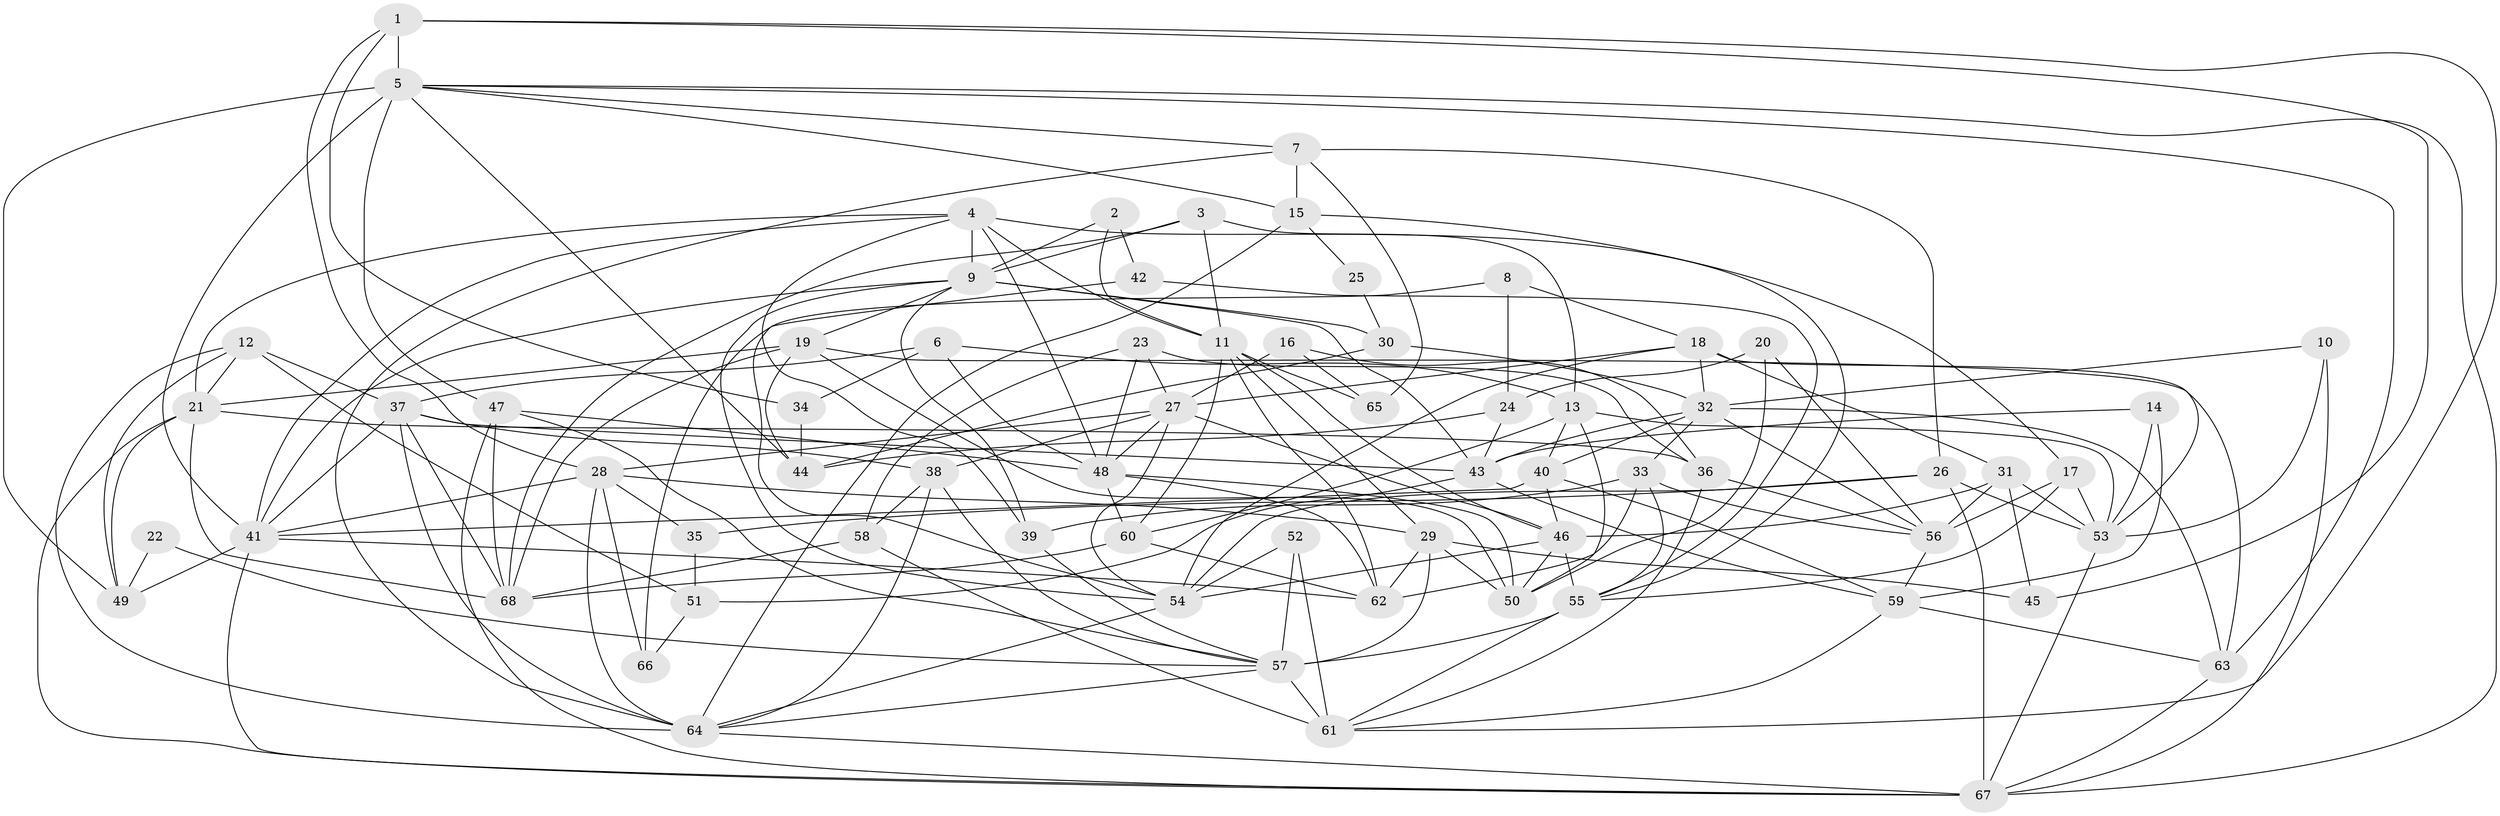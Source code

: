 // original degree distribution, {3: 0.25735294117647056, 5: 0.22058823529411764, 4: 0.2647058823529412, 6: 0.08823529411764706, 7: 0.022058823529411766, 8: 0.014705882352941176, 2: 0.1323529411764706}
// Generated by graph-tools (version 1.1) at 2025/02/03/09/25 03:02:00]
// undirected, 68 vertices, 184 edges
graph export_dot {
graph [start="1"]
  node [color=gray90,style=filled];
  1;
  2;
  3;
  4;
  5;
  6;
  7;
  8;
  9;
  10;
  11;
  12;
  13;
  14;
  15;
  16;
  17;
  18;
  19;
  20;
  21;
  22;
  23;
  24;
  25;
  26;
  27;
  28;
  29;
  30;
  31;
  32;
  33;
  34;
  35;
  36;
  37;
  38;
  39;
  40;
  41;
  42;
  43;
  44;
  45;
  46;
  47;
  48;
  49;
  50;
  51;
  52;
  53;
  54;
  55;
  56;
  57;
  58;
  59;
  60;
  61;
  62;
  63;
  64;
  65;
  66;
  67;
  68;
  1 -- 5 [weight=1.0];
  1 -- 28 [weight=1.0];
  1 -- 34 [weight=1.0];
  1 -- 45 [weight=1.0];
  1 -- 61 [weight=1.0];
  2 -- 9 [weight=1.0];
  2 -- 11 [weight=1.0];
  2 -- 42 [weight=2.0];
  3 -- 9 [weight=1.0];
  3 -- 11 [weight=1.0];
  3 -- 13 [weight=1.0];
  3 -- 68 [weight=1.0];
  4 -- 9 [weight=1.0];
  4 -- 11 [weight=1.0];
  4 -- 21 [weight=1.0];
  4 -- 39 [weight=1.0];
  4 -- 41 [weight=1.0];
  4 -- 48 [weight=1.0];
  4 -- 55 [weight=1.0];
  5 -- 7 [weight=1.0];
  5 -- 15 [weight=1.0];
  5 -- 41 [weight=1.0];
  5 -- 44 [weight=1.0];
  5 -- 47 [weight=1.0];
  5 -- 49 [weight=2.0];
  5 -- 63 [weight=1.0];
  5 -- 67 [weight=1.0];
  6 -- 13 [weight=1.0];
  6 -- 34 [weight=1.0];
  6 -- 37 [weight=1.0];
  6 -- 48 [weight=1.0];
  7 -- 15 [weight=1.0];
  7 -- 26 [weight=1.0];
  7 -- 64 [weight=1.0];
  7 -- 65 [weight=1.0];
  8 -- 18 [weight=1.0];
  8 -- 24 [weight=1.0];
  8 -- 66 [weight=1.0];
  9 -- 19 [weight=1.0];
  9 -- 30 [weight=2.0];
  9 -- 39 [weight=1.0];
  9 -- 41 [weight=1.0];
  9 -- 43 [weight=1.0];
  9 -- 54 [weight=1.0];
  10 -- 32 [weight=1.0];
  10 -- 53 [weight=1.0];
  10 -- 67 [weight=1.0];
  11 -- 29 [weight=1.0];
  11 -- 46 [weight=1.0];
  11 -- 60 [weight=1.0];
  11 -- 62 [weight=1.0];
  11 -- 65 [weight=1.0];
  12 -- 21 [weight=1.0];
  12 -- 37 [weight=1.0];
  12 -- 49 [weight=1.0];
  12 -- 51 [weight=1.0];
  12 -- 64 [weight=1.0];
  13 -- 40 [weight=1.0];
  13 -- 50 [weight=1.0];
  13 -- 53 [weight=1.0];
  13 -- 60 [weight=1.0];
  14 -- 43 [weight=1.0];
  14 -- 53 [weight=1.0];
  14 -- 59 [weight=1.0];
  15 -- 17 [weight=1.0];
  15 -- 25 [weight=1.0];
  15 -- 64 [weight=1.0];
  16 -- 27 [weight=1.0];
  16 -- 36 [weight=1.0];
  16 -- 65 [weight=1.0];
  17 -- 53 [weight=1.0];
  17 -- 55 [weight=1.0];
  17 -- 56 [weight=1.0];
  18 -- 27 [weight=1.0];
  18 -- 31 [weight=1.0];
  18 -- 32 [weight=1.0];
  18 -- 53 [weight=1.0];
  18 -- 54 [weight=1.0];
  19 -- 21 [weight=1.0];
  19 -- 44 [weight=1.0];
  19 -- 50 [weight=1.0];
  19 -- 63 [weight=1.0];
  19 -- 68 [weight=1.0];
  20 -- 24 [weight=1.0];
  20 -- 50 [weight=1.0];
  20 -- 56 [weight=1.0];
  21 -- 36 [weight=1.0];
  21 -- 49 [weight=1.0];
  21 -- 67 [weight=1.0];
  21 -- 68 [weight=1.0];
  22 -- 49 [weight=1.0];
  22 -- 57 [weight=1.0];
  23 -- 27 [weight=1.0];
  23 -- 36 [weight=1.0];
  23 -- 48 [weight=1.0];
  23 -- 58 [weight=1.0];
  24 -- 43 [weight=1.0];
  24 -- 44 [weight=1.0];
  25 -- 30 [weight=1.0];
  26 -- 35 [weight=1.0];
  26 -- 53 [weight=2.0];
  26 -- 54 [weight=1.0];
  26 -- 67 [weight=1.0];
  27 -- 28 [weight=1.0];
  27 -- 38 [weight=1.0];
  27 -- 46 [weight=1.0];
  27 -- 48 [weight=1.0];
  27 -- 54 [weight=1.0];
  28 -- 29 [weight=1.0];
  28 -- 35 [weight=1.0];
  28 -- 41 [weight=2.0];
  28 -- 64 [weight=2.0];
  28 -- 66 [weight=1.0];
  29 -- 45 [weight=1.0];
  29 -- 50 [weight=1.0];
  29 -- 57 [weight=1.0];
  29 -- 62 [weight=1.0];
  30 -- 32 [weight=1.0];
  30 -- 44 [weight=1.0];
  31 -- 45 [weight=1.0];
  31 -- 46 [weight=1.0];
  31 -- 53 [weight=2.0];
  31 -- 56 [weight=1.0];
  32 -- 33 [weight=1.0];
  32 -- 40 [weight=1.0];
  32 -- 43 [weight=1.0];
  32 -- 56 [weight=1.0];
  32 -- 63 [weight=1.0];
  33 -- 39 [weight=1.0];
  33 -- 55 [weight=1.0];
  33 -- 56 [weight=2.0];
  33 -- 62 [weight=1.0];
  34 -- 44 [weight=1.0];
  35 -- 51 [weight=1.0];
  36 -- 56 [weight=1.0];
  36 -- 61 [weight=1.0];
  37 -- 38 [weight=1.0];
  37 -- 41 [weight=1.0];
  37 -- 43 [weight=2.0];
  37 -- 64 [weight=1.0];
  37 -- 68 [weight=1.0];
  38 -- 57 [weight=1.0];
  38 -- 58 [weight=1.0];
  38 -- 64 [weight=1.0];
  39 -- 57 [weight=2.0];
  40 -- 41 [weight=1.0];
  40 -- 46 [weight=1.0];
  40 -- 59 [weight=1.0];
  41 -- 49 [weight=1.0];
  41 -- 62 [weight=1.0];
  41 -- 67 [weight=1.0];
  42 -- 54 [weight=1.0];
  42 -- 55 [weight=1.0];
  43 -- 51 [weight=1.0];
  43 -- 59 [weight=1.0];
  46 -- 50 [weight=1.0];
  46 -- 54 [weight=1.0];
  46 -- 55 [weight=1.0];
  47 -- 48 [weight=1.0];
  47 -- 57 [weight=1.0];
  47 -- 67 [weight=1.0];
  47 -- 68 [weight=1.0];
  48 -- 50 [weight=1.0];
  48 -- 60 [weight=1.0];
  48 -- 62 [weight=1.0];
  51 -- 66 [weight=1.0];
  52 -- 54 [weight=2.0];
  52 -- 57 [weight=1.0];
  52 -- 61 [weight=1.0];
  53 -- 67 [weight=1.0];
  54 -- 64 [weight=1.0];
  55 -- 57 [weight=3.0];
  55 -- 61 [weight=1.0];
  56 -- 59 [weight=1.0];
  57 -- 61 [weight=3.0];
  57 -- 64 [weight=1.0];
  58 -- 61 [weight=1.0];
  58 -- 68 [weight=1.0];
  59 -- 61 [weight=1.0];
  59 -- 63 [weight=1.0];
  60 -- 62 [weight=1.0];
  60 -- 68 [weight=1.0];
  63 -- 67 [weight=1.0];
  64 -- 67 [weight=1.0];
}
